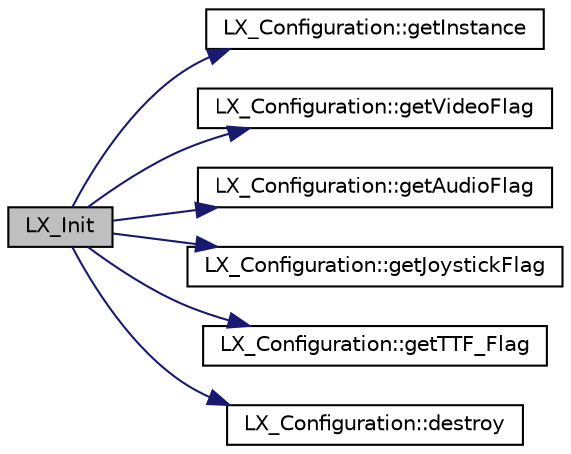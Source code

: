 digraph "LX_Init"
{
  edge [fontname="Helvetica",fontsize="10",labelfontname="Helvetica",labelfontsize="10"];
  node [fontname="Helvetica",fontsize="10",shape=record];
  rankdir="LR";
  Node1 [label="LX_Init",height=0.2,width=0.4,color="black", fillcolor="grey75", style="filled" fontcolor="black"];
  Node1 -> Node2 [color="midnightblue",fontsize="10",style="solid",fontname="Helvetica"];
  Node2 [label="LX_Configuration::getInstance",height=0.2,width=0.4,color="black", fillcolor="white", style="filled",URL="$class_l_x___configuration.html#abd5c52de995711f1c004510ed88a9dd2"];
  Node1 -> Node3 [color="midnightblue",fontsize="10",style="solid",fontname="Helvetica"];
  Node3 [label="LX_Configuration::getVideoFlag",height=0.2,width=0.4,color="black", fillcolor="white", style="filled",URL="$class_l_x___configuration.html#a9f61c7ed7e589ee17b6d0032c8a3f1f6"];
  Node1 -> Node4 [color="midnightblue",fontsize="10",style="solid",fontname="Helvetica"];
  Node4 [label="LX_Configuration::getAudioFlag",height=0.2,width=0.4,color="black", fillcolor="white", style="filled",URL="$class_l_x___configuration.html#af778d1c16e3fb1a868b7828ef78abee5"];
  Node1 -> Node5 [color="midnightblue",fontsize="10",style="solid",fontname="Helvetica"];
  Node5 [label="LX_Configuration::getJoystickFlag",height=0.2,width=0.4,color="black", fillcolor="white", style="filled",URL="$class_l_x___configuration.html#a51e9662c7cd18938c98799a09a021e19"];
  Node1 -> Node6 [color="midnightblue",fontsize="10",style="solid",fontname="Helvetica"];
  Node6 [label="LX_Configuration::getTTF_Flag",height=0.2,width=0.4,color="black", fillcolor="white", style="filled",URL="$class_l_x___configuration.html#a1f74b1d33f0590bb6a450fa179c54d8b"];
  Node1 -> Node7 [color="midnightblue",fontsize="10",style="solid",fontname="Helvetica"];
  Node7 [label="LX_Configuration::destroy",height=0.2,width=0.4,color="black", fillcolor="white", style="filled",URL="$class_l_x___configuration.html#adbc92d984b2d2c62275a50cd21f75748"];
}
